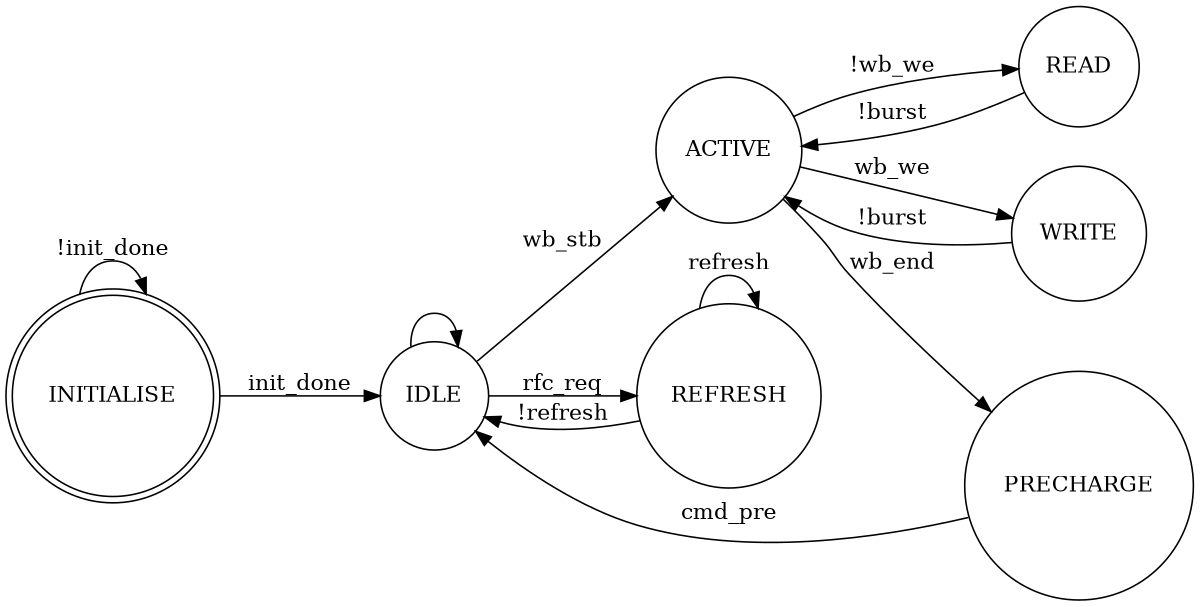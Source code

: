 digraph PCI_PCI_State_Machine {
	rankdir	= LR;		// Choose left/right orientation
	size	= "8,5";	// What does this do?
	node [shape = doublecircle]; INITIALISE;
	node [shape = circle]
	INITIALISE	-> INITIALISE	[label = "!init_done"];
	INITIALISE	-> IDLE	[label = "init_done"];
	IDLE	-> IDLE;
	IDLE	-> ACTIVE	[label = "wb_stb"];
	ACTIVE	-> READ	[label = "!wb_we"];
	ACTIVE	-> WRITE[label = "wb_we"];
	READ	-> ACTIVE	[label = "!burst"];
	WRITE	-> ACTIVE	[label = "!burst"];
	ACTIVE	-> PRECHARGE	[label = "wb_end"];
	PRECHARGE	-> IDLE	[label = "cmd_pre"];
	IDLE	-> REFRESH	[label = "rfc_req"];
	REFRESH	-> REFRESH	[label = "refresh"];
	REFRESH	-> IDLE	[label = "!refresh"];
}
